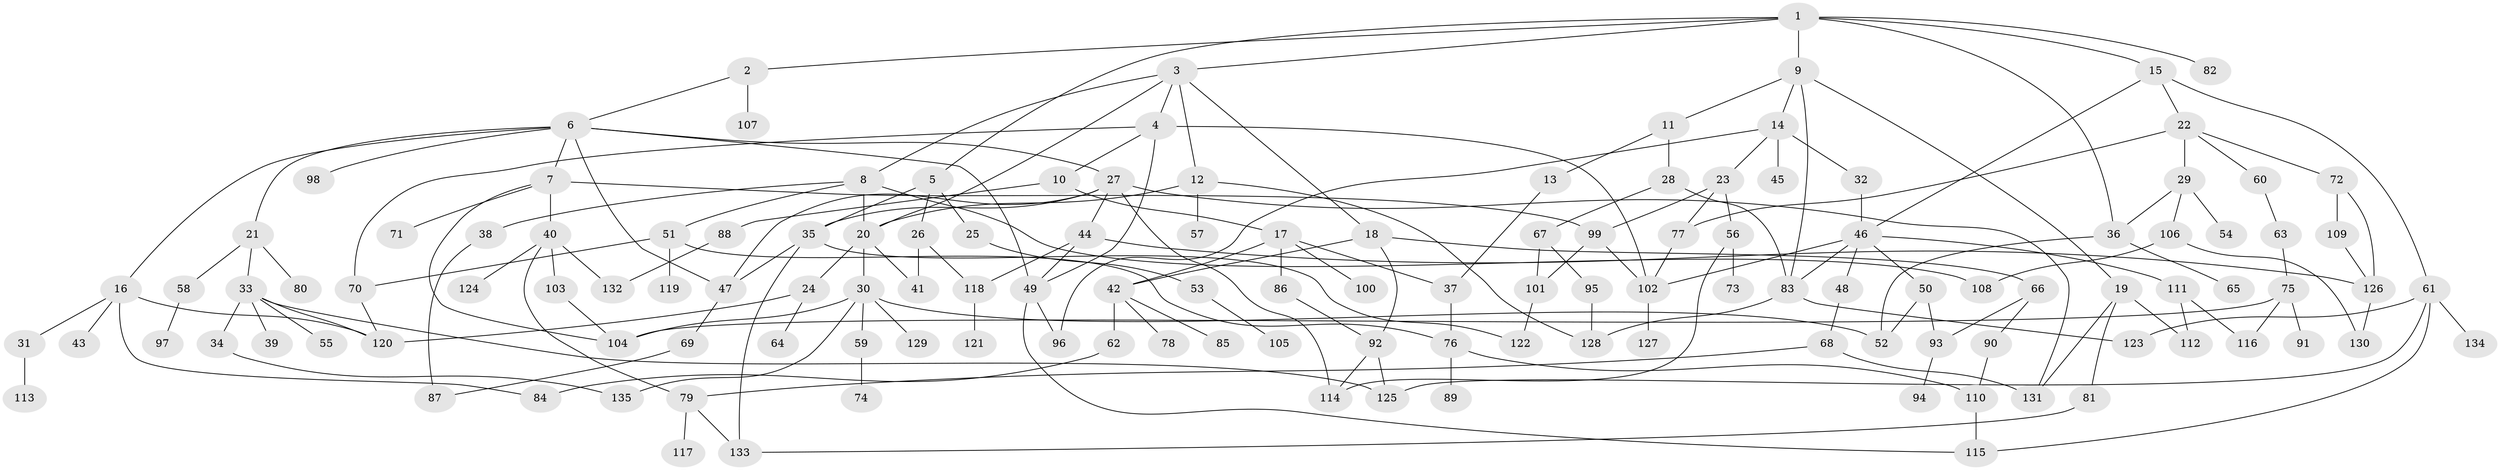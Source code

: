 // Generated by graph-tools (version 1.1) at 2025/00/03/09/25 03:00:59]
// undirected, 135 vertices, 194 edges
graph export_dot {
graph [start="1"]
  node [color=gray90,style=filled];
  1;
  2;
  3;
  4;
  5;
  6;
  7;
  8;
  9;
  10;
  11;
  12;
  13;
  14;
  15;
  16;
  17;
  18;
  19;
  20;
  21;
  22;
  23;
  24;
  25;
  26;
  27;
  28;
  29;
  30;
  31;
  32;
  33;
  34;
  35;
  36;
  37;
  38;
  39;
  40;
  41;
  42;
  43;
  44;
  45;
  46;
  47;
  48;
  49;
  50;
  51;
  52;
  53;
  54;
  55;
  56;
  57;
  58;
  59;
  60;
  61;
  62;
  63;
  64;
  65;
  66;
  67;
  68;
  69;
  70;
  71;
  72;
  73;
  74;
  75;
  76;
  77;
  78;
  79;
  80;
  81;
  82;
  83;
  84;
  85;
  86;
  87;
  88;
  89;
  90;
  91;
  92;
  93;
  94;
  95;
  96;
  97;
  98;
  99;
  100;
  101;
  102;
  103;
  104;
  105;
  106;
  107;
  108;
  109;
  110;
  111;
  112;
  113;
  114;
  115;
  116;
  117;
  118;
  119;
  120;
  121;
  122;
  123;
  124;
  125;
  126;
  127;
  128;
  129;
  130;
  131;
  132;
  133;
  134;
  135;
  1 -- 2;
  1 -- 3;
  1 -- 5;
  1 -- 9;
  1 -- 15;
  1 -- 36;
  1 -- 82;
  2 -- 6;
  2 -- 107;
  3 -- 4;
  3 -- 8;
  3 -- 12;
  3 -- 18;
  3 -- 20;
  4 -- 10;
  4 -- 49;
  4 -- 70;
  4 -- 102;
  5 -- 25;
  5 -- 26;
  5 -- 35;
  6 -- 7;
  6 -- 16;
  6 -- 21;
  6 -- 27;
  6 -- 98;
  6 -- 47;
  6 -- 49;
  7 -- 40;
  7 -- 71;
  7 -- 99;
  7 -- 104;
  8 -- 38;
  8 -- 51;
  8 -- 108;
  8 -- 20;
  9 -- 11;
  9 -- 14;
  9 -- 19;
  9 -- 83;
  10 -- 17;
  10 -- 88;
  11 -- 13;
  11 -- 28;
  12 -- 57;
  12 -- 20;
  12 -- 128;
  13 -- 37;
  14 -- 23;
  14 -- 32;
  14 -- 45;
  14 -- 96;
  15 -- 22;
  15 -- 61;
  15 -- 46;
  16 -- 31;
  16 -- 43;
  16 -- 120;
  16 -- 84;
  17 -- 42;
  17 -- 86;
  17 -- 100;
  17 -- 37;
  18 -- 66;
  18 -- 42;
  18 -- 92;
  19 -- 81;
  19 -- 112;
  19 -- 131;
  20 -- 24;
  20 -- 30;
  20 -- 41;
  21 -- 33;
  21 -- 58;
  21 -- 80;
  22 -- 29;
  22 -- 60;
  22 -- 72;
  22 -- 77;
  23 -- 56;
  23 -- 99;
  23 -- 77;
  24 -- 64;
  24 -- 120;
  25 -- 53;
  26 -- 118;
  26 -- 41;
  27 -- 44;
  27 -- 47;
  27 -- 131;
  27 -- 35;
  27 -- 114;
  28 -- 67;
  28 -- 83;
  29 -- 54;
  29 -- 106;
  29 -- 36;
  30 -- 52;
  30 -- 59;
  30 -- 129;
  30 -- 135;
  30 -- 104;
  31 -- 113;
  32 -- 46;
  33 -- 34;
  33 -- 39;
  33 -- 55;
  33 -- 120;
  33 -- 125;
  34 -- 135;
  35 -- 122;
  35 -- 133;
  35 -- 47;
  36 -- 65;
  36 -- 52;
  37 -- 76;
  38 -- 87;
  40 -- 103;
  40 -- 124;
  40 -- 132;
  40 -- 79;
  42 -- 62;
  42 -- 78;
  42 -- 85;
  44 -- 118;
  44 -- 49;
  44 -- 126;
  46 -- 48;
  46 -- 50;
  46 -- 83;
  46 -- 111;
  46 -- 102;
  47 -- 69;
  48 -- 68;
  49 -- 96;
  49 -- 115;
  50 -- 93;
  50 -- 52;
  51 -- 119;
  51 -- 70;
  51 -- 76;
  53 -- 105;
  56 -- 73;
  56 -- 114;
  58 -- 97;
  59 -- 74;
  60 -- 63;
  61 -- 123;
  61 -- 134;
  61 -- 115;
  61 -- 125;
  62 -- 84;
  63 -- 75;
  66 -- 90;
  66 -- 93;
  67 -- 95;
  67 -- 101;
  68 -- 79;
  68 -- 131;
  69 -- 87;
  70 -- 120;
  72 -- 109;
  72 -- 126;
  75 -- 91;
  75 -- 104;
  75 -- 116;
  76 -- 89;
  76 -- 110;
  77 -- 102;
  79 -- 117;
  79 -- 133;
  81 -- 133;
  83 -- 128;
  83 -- 123;
  86 -- 92;
  88 -- 132;
  90 -- 110;
  92 -- 114;
  92 -- 125;
  93 -- 94;
  95 -- 128;
  99 -- 102;
  99 -- 101;
  101 -- 122;
  102 -- 127;
  103 -- 104;
  106 -- 130;
  106 -- 108;
  109 -- 126;
  110 -- 115;
  111 -- 112;
  111 -- 116;
  118 -- 121;
  126 -- 130;
}
